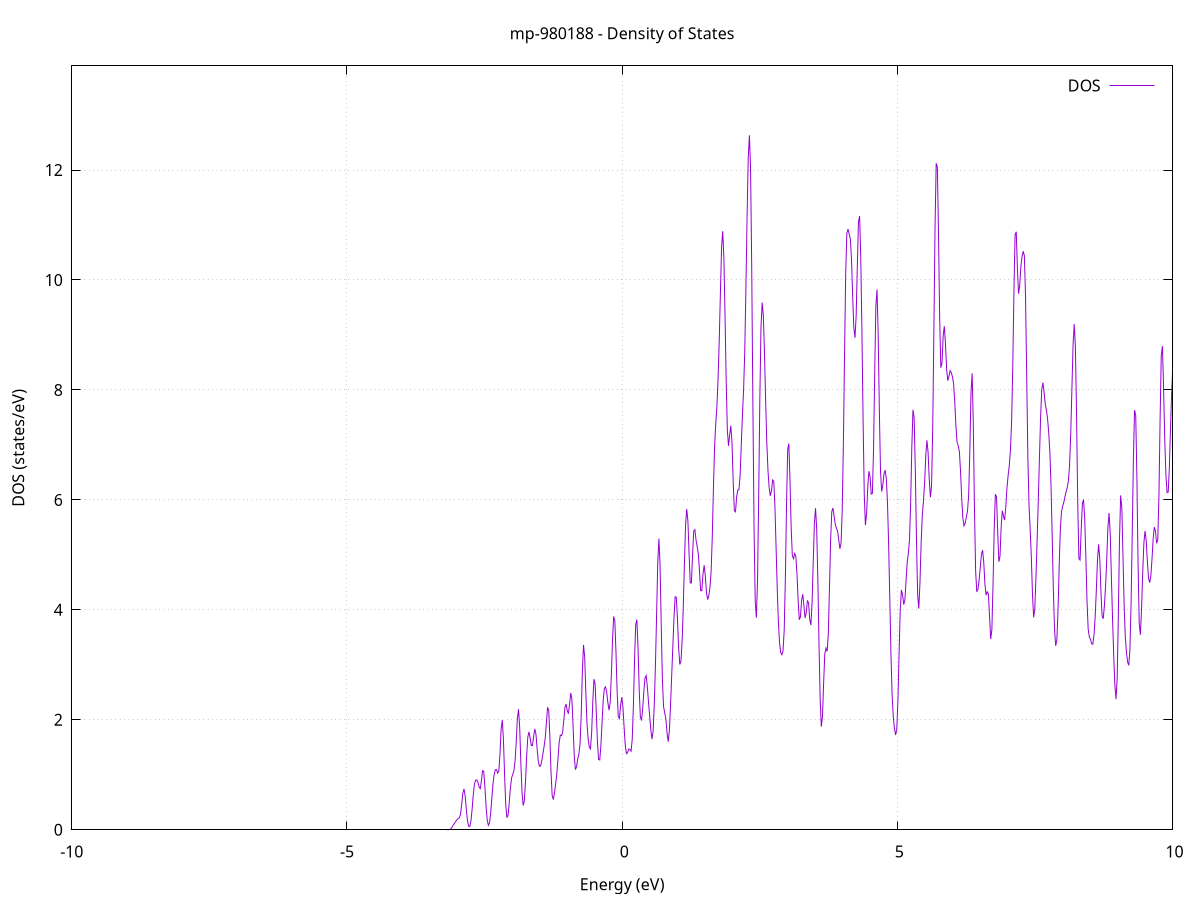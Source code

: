 set title 'mp-980188 - Density of States'
set xlabel 'Energy (eV)'
set ylabel 'DOS (states/eV)'
set grid
set xrange [-10:10]
set yrange [0:13.894]
set xzeroaxis lt -1
set terminal png size 800,600
set output 'mp-980188_dos_gnuplot.png'
plot '-' using 1:2 with lines title 'DOS'
-28.802100 0.000000
-28.781000 0.000000
-28.759900 0.000000
-28.738900 0.000000
-28.717800 0.000000
-28.696700 0.000000
-28.675600 0.000000
-28.654500 0.000000
-28.633500 0.000000
-28.612400 0.000000
-28.591300 0.000000
-28.570200 0.000000
-28.549100 0.000000
-28.528100 0.000000
-28.507000 0.000000
-28.485900 0.000000
-28.464800 0.000000
-28.443700 0.000000
-28.422700 0.000000
-28.401600 0.000000
-28.380500 0.000000
-28.359400 0.000000
-28.338300 0.000000
-28.317300 0.000000
-28.296200 0.000000
-28.275100 0.000000
-28.254000 0.000000
-28.232900 0.000000
-28.211900 0.000000
-28.190800 0.000000
-28.169700 0.000000
-28.148600 0.000000
-28.127500 0.000000
-28.106500 0.000000
-28.085400 0.000000
-28.064300 0.000000
-28.043200 0.000000
-28.022100 0.000000
-28.001000 0.000000
-27.980000 0.000000
-27.958900 0.000000
-27.937800 0.000000
-27.916700 0.000000
-27.895600 0.000000
-27.874600 0.000000
-27.853500 0.000000
-27.832400 0.000000
-27.811300 0.000000
-27.790200 0.000000
-27.769200 0.000000
-27.748100 0.000000
-27.727000 0.000000
-27.705900 0.000000
-27.684800 0.000000
-27.663800 0.000000
-27.642700 0.000000
-27.621600 0.000000
-27.600500 0.000000
-27.579400 0.000000
-27.558400 0.000000
-27.537300 0.000000
-27.516200 0.000000
-27.495100 0.000000
-27.474000 0.000000
-27.453000 0.000000
-27.431900 0.000000
-27.410800 0.000000
-27.389700 0.000000
-27.368600 0.000000
-27.347600 0.000000
-27.326500 0.000000
-27.305400 0.000000
-27.284300 0.000000
-27.263200 0.000000
-27.242200 0.000000
-27.221100 0.000000
-27.200000 0.000000
-27.178900 0.000000
-27.157800 0.000000
-27.136800 0.000000
-27.115700 0.000000
-27.094600 0.000000
-27.073500 0.000000
-27.052400 0.000100
-27.031400 0.001600
-27.010300 0.018000
-26.989200 0.139300
-26.968100 0.762900
-26.947000 2.954300
-26.926000 8.095800
-26.904900 15.705100
-26.883800 21.571800
-26.862700 20.982400
-26.841600 14.452400
-26.820600 7.048200
-26.799500 2.433100
-26.778400 0.594300
-26.757300 0.102700
-26.736200 0.012500
-26.715200 0.001100
-26.694100 0.000100
-26.673000 0.000000
-26.651900 0.000000
-26.630800 0.000000
-26.609800 0.000000
-26.588700 0.000000
-26.567600 0.000000
-26.546500 0.000000
-26.525400 0.000000
-26.504400 0.000000
-26.483300 0.000000
-26.462200 0.000000
-26.441100 0.000000
-26.420000 0.000000
-26.399000 0.000000
-26.377900 0.000000
-26.356800 0.000000
-26.335700 0.000000
-26.314600 0.000000
-26.293600 0.000000
-26.272500 0.000000
-26.251400 0.000000
-26.230300 0.000000
-26.209200 0.000000
-26.188200 0.000000
-26.167100 0.000000
-26.146000 0.000000
-26.124900 0.000000
-26.103800 0.000000
-26.082800 0.000000
-26.061700 0.000000
-26.040600 0.000000
-26.019500 0.000000
-25.998400 0.000000
-25.977400 0.000000
-25.956300 0.000000
-25.935200 0.000000
-25.914100 0.000000
-25.893000 0.000000
-25.871900 0.000000
-25.850900 0.000000
-25.829800 0.000000
-25.808700 0.000000
-25.787600 0.000000
-25.766500 0.000000
-25.745500 0.000000
-25.724400 0.000000
-25.703300 0.000000
-25.682200 0.000000
-25.661100 0.000000
-25.640100 0.000000
-25.619000 0.000000
-25.597900 0.000000
-25.576800 0.000000
-25.555700 0.000000
-25.534700 0.000000
-25.513600 0.000000
-25.492500 0.000000
-25.471400 0.000000
-25.450300 0.000000
-25.429300 0.000000
-25.408200 0.000000
-25.387100 0.000000
-25.366000 0.000000
-25.344900 0.000000
-25.323900 0.000000
-25.302800 0.000000
-25.281700 0.000000
-25.260600 0.000000
-25.239500 0.000000
-25.218500 0.000000
-25.197400 0.000000
-25.176300 0.000000
-25.155200 0.000000
-25.134100 0.000000
-25.113100 0.000000
-25.092000 0.000000
-25.070900 0.000000
-25.049800 0.000000
-25.028700 0.000000
-25.007700 0.000000
-24.986600 0.000000
-24.965500 0.000000
-24.944400 0.000000
-24.923300 0.000000
-24.902300 0.000000
-24.881200 0.000000
-24.860100 0.000000
-24.839000 0.000000
-24.817900 0.000000
-24.796900 0.000000
-24.775800 0.000000
-24.754700 0.000000
-24.733600 0.000000
-24.712500 0.000000
-24.691500 0.000000
-24.670400 0.000000
-24.649300 0.000000
-24.628200 0.000000
-24.607100 0.000000
-24.586100 0.000000
-24.565000 0.000000
-24.543900 0.000000
-24.522800 0.000000
-24.501700 0.000000
-24.480700 0.000000
-24.459600 0.000000
-24.438500 0.000000
-24.417400 0.000000
-24.396300 0.000000
-24.375300 0.000000
-24.354200 0.000000
-24.333100 0.000000
-24.312000 0.000000
-24.290900 0.000000
-24.269900 0.000000
-24.248800 0.000000
-24.227700 0.000000
-24.206600 0.000000
-24.185500 0.000000
-24.164500 0.000000
-24.143400 0.000000
-24.122300 0.000000
-24.101200 0.000000
-24.080100 0.000000
-24.059100 0.000000
-24.038000 0.000000
-24.016900 0.000000
-23.995800 0.000000
-23.974700 0.000000
-23.953700 0.000000
-23.932600 0.000000
-23.911500 0.000000
-23.890400 0.000000
-23.869300 0.000000
-23.848300 0.000000
-23.827200 0.000000
-23.806100 0.000000
-23.785000 0.000000
-23.763900 0.000000
-23.742800 0.000000
-23.721800 0.000000
-23.700700 0.000000
-23.679600 0.000000
-23.658500 0.000000
-23.637400 0.000000
-23.616400 0.000000
-23.595300 0.000000
-23.574200 0.000000
-23.553100 0.000000
-23.532000 0.000000
-23.511000 0.000000
-23.489900 0.000000
-23.468800 0.000000
-23.447700 0.000000
-23.426600 0.000000
-23.405600 0.000000
-23.384500 0.000000
-23.363400 0.000000
-23.342300 0.000000
-23.321200 0.000000
-23.300200 0.000000
-23.279100 0.000000
-23.258000 0.000000
-23.236900 0.000000
-23.215800 0.000000
-23.194800 0.000000
-23.173700 0.000000
-23.152600 0.000000
-23.131500 0.000000
-23.110400 0.000000
-23.089400 0.000000
-23.068300 0.000000
-23.047200 0.000000
-23.026100 0.000000
-23.005000 0.000000
-22.984000 0.000000
-22.962900 0.000000
-22.941800 0.000000
-22.920700 0.000000
-22.899600 0.000000
-22.878600 0.000000
-22.857500 0.000200
-22.836400 0.002800
-22.815300 0.032600
-22.794200 0.268200
-22.773200 1.591700
-22.752100 6.861600
-22.731000 21.693400
-22.709900 51.033500
-22.688800 91.295900
-22.667800 128.079800
-22.646700 146.280100
-22.625600 140.574900
-22.604500 115.095300
-22.583400 79.102100
-22.562400 44.184300
-22.541300 19.368000
-22.520200 6.469400
-22.499100 1.610800
-22.478000 0.294300
-22.457000 0.039000
-22.435900 0.003700
-22.414800 0.000300
-22.393700 0.000000
-22.372600 0.000000
-22.351600 0.000000
-22.330500 0.000000
-22.309400 0.000000
-22.288300 0.000000
-22.267200 0.000000
-22.246200 0.000000
-22.225100 0.000000
-22.204000 0.000000
-22.182900 0.000000
-22.161800 0.000000
-22.140800 0.000000
-22.119700 0.000000
-22.098600 0.000000
-22.077500 0.000000
-22.056400 0.000000
-22.035400 0.000000
-22.014300 0.000000
-21.993200 0.000000
-21.972100 0.000000
-21.951000 0.000000
-21.930000 0.000000
-21.908900 0.000000
-21.887800 0.000000
-21.866700 0.000000
-21.845600 0.000000
-21.824600 0.000000
-21.803500 0.000000
-21.782400 0.000000
-21.761300 0.000000
-21.740200 0.000000
-21.719200 0.000000
-21.698100 0.000000
-21.677000 0.000000
-21.655900 0.000000
-21.634800 0.000000
-21.613700 0.000000
-21.592700 0.000000
-21.571600 0.000000
-21.550500 0.000000
-21.529400 0.000000
-21.508300 0.000000
-21.487300 0.000000
-21.466200 0.000000
-21.445100 0.000000
-21.424000 0.000000
-21.402900 0.000000
-21.381900 0.000000
-21.360800 0.000000
-21.339700 0.000000
-21.318600 0.000000
-21.297500 0.000000
-21.276500 0.000000
-21.255400 0.000000
-21.234300 0.000000
-21.213200 0.000000
-21.192100 0.000000
-21.171100 0.000000
-21.150000 0.000000
-21.128900 0.000000
-21.107800 0.000000
-21.086700 0.000000
-21.065700 0.000000
-21.044600 0.000000
-21.023500 0.000000
-21.002400 0.000000
-20.981300 0.000000
-20.960300 0.000000
-20.939200 0.000000
-20.918100 0.000000
-20.897000 0.000000
-20.875900 0.000000
-20.854900 0.000000
-20.833800 0.000000
-20.812700 0.000000
-20.791600 0.000000
-20.770500 0.000000
-20.749500 0.000000
-20.728400 0.000000
-20.707300 0.000000
-20.686200 0.000000
-20.665100 0.000000
-20.644100 0.000000
-20.623000 0.000000
-20.601900 0.000000
-20.580800 0.000000
-20.559700 0.000000
-20.538700 0.000000
-20.517600 0.000000
-20.496500 0.000000
-20.475400 0.000000
-20.454300 0.000000
-20.433300 0.000000
-20.412200 0.000000
-20.391100 0.000000
-20.370000 0.000000
-20.348900 0.000000
-20.327900 0.000000
-20.306800 0.000000
-20.285700 0.000000
-20.264600 0.000000
-20.243500 0.000000
-20.222500 0.000000
-20.201400 0.000000
-20.180300 0.000000
-20.159200 0.000000
-20.138100 0.000000
-20.117100 0.000000
-20.096000 0.000000
-20.074900 0.000000
-20.053800 0.000000
-20.032700 0.000000
-20.011700 0.000000
-19.990600 0.000000
-19.969500 0.000000
-19.948400 0.000000
-19.927300 0.000000
-19.906300 0.000000
-19.885200 0.000000
-19.864100 0.000000
-19.843000 0.000000
-19.821900 0.000000
-19.800900 0.000000
-19.779800 0.000000
-19.758700 0.000000
-19.737600 0.000000
-19.716500 0.000000
-19.695500 0.000000
-19.674400 0.000000
-19.653300 0.000000
-19.632200 0.000000
-19.611100 0.000000
-19.590100 0.000000
-19.569000 0.000000
-19.547900 0.000000
-19.526800 0.000000
-19.505700 0.000000
-19.484600 0.000000
-19.463600 0.000000
-19.442500 0.000000
-19.421400 0.000000
-19.400300 0.000000
-19.379200 0.000000
-19.358200 0.000000
-19.337100 0.000000
-19.316000 0.000000
-19.294900 0.000000
-19.273800 0.000000
-19.252800 0.000000
-19.231700 0.000000
-19.210600 0.000000
-19.189500 0.000000
-19.168400 0.000000
-19.147400 0.000000
-19.126300 0.000000
-19.105200 0.000000
-19.084100 0.000000
-19.063000 0.000000
-19.042000 0.000000
-19.020900 0.000000
-18.999800 0.000000
-18.978700 0.000000
-18.957600 0.000000
-18.936600 0.000000
-18.915500 0.000000
-18.894400 0.000000
-18.873300 0.000000
-18.852200 0.000000
-18.831200 0.000000
-18.810100 0.000000
-18.789000 0.000000
-18.767900 0.000000
-18.746800 0.000000
-18.725800 0.000000
-18.704700 0.000000
-18.683600 0.000000
-18.662500 0.000000
-18.641400 0.000000
-18.620400 0.000000
-18.599300 0.000000
-18.578200 0.000000
-18.557100 0.000000
-18.536000 0.000000
-18.515000 0.000000
-18.493900 0.000000
-18.472800 0.000000
-18.451700 0.000000
-18.430600 0.000000
-18.409600 0.000000
-18.388500 0.000000
-18.367400 0.000000
-18.346300 0.000000
-18.325200 0.000000
-18.304200 0.000000
-18.283100 0.000000
-18.262000 0.000000
-18.240900 0.000000
-18.219800 0.000000
-18.198800 0.000000
-18.177700 0.000000
-18.156600 0.000000
-18.135500 0.000000
-18.114400 0.000000
-18.093400 0.000000
-18.072300 0.000000
-18.051200 0.000000
-18.030100 0.000000
-18.009000 0.000000
-17.988000 0.000000
-17.966900 0.000000
-17.945800 0.000000
-17.924700 0.000000
-17.903600 0.000000
-17.882600 0.000000
-17.861500 0.000000
-17.840400 0.000000
-17.819300 0.000000
-17.798200 0.000000
-17.777200 0.000000
-17.756100 0.000000
-17.735000 0.000000
-17.713900 0.000000
-17.692800 0.000000
-17.671800 0.000000
-17.650700 0.000000
-17.629600 0.000000
-17.608500 0.000000
-17.587400 0.000000
-17.566400 0.000000
-17.545300 0.000000
-17.524200 0.000000
-17.503100 0.000000
-17.482000 0.000000
-17.461000 0.000000
-17.439900 0.000000
-17.418800 0.000000
-17.397700 0.000000
-17.376600 0.000000
-17.355500 0.000000
-17.334500 0.000000
-17.313400 0.000000
-17.292300 0.000000
-17.271200 0.000000
-17.250100 0.000000
-17.229100 0.000000
-17.208000 0.000000
-17.186900 0.000000
-17.165800 0.000000
-17.144700 0.000000
-17.123700 0.000000
-17.102600 0.000000
-17.081500 0.000000
-17.060400 0.000000
-17.039300 0.000000
-17.018300 0.000000
-16.997200 0.000000
-16.976100 0.000000
-16.955000 0.000000
-16.933900 0.000000
-16.912900 0.000000
-16.891800 0.000000
-16.870700 0.000000
-16.849600 0.000000
-16.828500 0.000000
-16.807500 0.000000
-16.786400 0.000000
-16.765300 0.000000
-16.744200 0.000000
-16.723100 0.000000
-16.702100 0.000000
-16.681000 0.000000
-16.659900 0.000000
-16.638800 0.000000
-16.617700 0.000000
-16.596700 0.000000
-16.575600 0.000000
-16.554500 0.000000
-16.533400 0.000000
-16.512300 0.000000
-16.491300 0.000000
-16.470200 0.000000
-16.449100 0.000000
-16.428000 0.000000
-16.406900 0.000000
-16.385900 0.000000
-16.364800 0.000000
-16.343700 0.000000
-16.322600 0.000000
-16.301500 0.000000
-16.280500 0.000000
-16.259400 0.000000
-16.238300 0.000000
-16.217200 0.000000
-16.196100 0.000000
-16.175100 0.000000
-16.154000 0.000000
-16.132900 0.000000
-16.111800 0.000000
-16.090700 0.000000
-16.069700 0.000000
-16.048600 0.000000
-16.027500 0.000000
-16.006400 0.000000
-15.985300 0.000000
-15.964300 0.000000
-15.943200 0.000000
-15.922100 0.000000
-15.901000 0.000000
-15.879900 0.000000
-15.858900 0.000000
-15.837800 0.000000
-15.816700 0.000000
-15.795600 0.000000
-15.774500 0.000000
-15.753500 0.000000
-15.732400 0.000000
-15.711300 0.000000
-15.690200 0.000000
-15.669100 0.000000
-15.648100 0.000000
-15.627000 0.000000
-15.605900 0.000000
-15.584800 0.000000
-15.563700 0.000000
-15.542700 0.000000
-15.521600 0.000000
-15.500500 0.000000
-15.479400 0.000000
-15.458300 0.000000
-15.437300 0.000000
-15.416200 0.000000
-15.395100 0.000000
-15.374000 0.000000
-15.352900 0.000000
-15.331900 0.000000
-15.310800 0.000000
-15.289700 0.000000
-15.268600 0.000000
-15.247500 0.000000
-15.226400 0.000000
-15.205400 0.000000
-15.184300 0.000000
-15.163200 0.000000
-15.142100 0.000000
-15.121000 0.000000
-15.100000 0.000000
-15.078900 0.000000
-15.057800 0.000000
-15.036700 0.000000
-15.015600 0.000000
-14.994600 0.000000
-14.973500 0.000000
-14.952400 0.000000
-14.931300 0.000000
-14.910200 0.000000
-14.889200 0.000000
-14.868100 0.000000
-14.847000 0.000000
-14.825900 0.000000
-14.804800 0.000000
-14.783800 0.000000
-14.762700 0.000000
-14.741600 0.000000
-14.720500 0.000000
-14.699400 0.000000
-14.678400 0.000000
-14.657300 0.000000
-14.636200 0.000000
-14.615100 0.000000
-14.594000 0.000000
-14.573000 0.000000
-14.551900 0.000000
-14.530800 0.000000
-14.509700 0.000000
-14.488600 0.000000
-14.467600 0.000000
-14.446500 0.000000
-14.425400 0.000000
-14.404300 0.000000
-14.383200 0.000000
-14.362200 0.000000
-14.341100 0.000000
-14.320000 0.000000
-14.298900 0.000000
-14.277800 0.000000
-14.256800 0.000000
-14.235700 0.000000
-14.214600 0.000000
-14.193500 0.000000
-14.172400 0.000000
-14.151400 0.000000
-14.130300 0.000000
-14.109200 0.000000
-14.088100 0.000000
-14.067000 0.000000
-14.046000 0.000000
-14.024900 0.000000
-14.003800 0.000000
-13.982700 0.000000
-13.961600 0.000000
-13.940600 0.000000
-13.919500 0.000000
-13.898400 0.000000
-13.877300 0.000000
-13.856200 0.000000
-13.835200 0.000000
-13.814100 0.000000
-13.793000 0.000000
-13.771900 0.000000
-13.750800 0.000000
-13.729800 0.000000
-13.708700 0.000000
-13.687600 0.000000
-13.666500 0.000000
-13.645400 0.000000
-13.624400 0.000000
-13.603300 0.000000
-13.582200 0.000000
-13.561100 0.000000
-13.540000 0.000000
-13.519000 0.000000
-13.497900 0.000000
-13.476800 0.000000
-13.455700 0.000000
-13.434600 0.000000
-13.413600 0.000000
-13.392500 0.000000
-13.371400 0.000000
-13.350300 0.000000
-13.329200 0.000000
-13.308200 0.000000
-13.287100 0.000000
-13.266000 0.000000
-13.244900 0.000000
-13.223800 0.000000
-13.202800 0.000000
-13.181700 0.000000
-13.160600 0.000000
-13.139500 0.000000
-13.118400 0.000000
-13.097300 0.000000
-13.076300 0.000000
-13.055200 0.000000
-13.034100 0.000000
-13.013000 0.000000
-12.991900 0.000000
-12.970900 0.000000
-12.949800 0.000000
-12.928700 0.000000
-12.907600 0.000000
-12.886500 0.000000
-12.865500 0.000000
-12.844400 0.000000
-12.823300 0.000000
-12.802200 0.000000
-12.781100 0.000000
-12.760100 0.000000
-12.739000 0.000000
-12.717900 0.000000
-12.696800 0.000000
-12.675700 0.000000
-12.654700 0.000000
-12.633600 0.000000
-12.612500 0.000000
-12.591400 0.000000
-12.570300 0.000000
-12.549300 0.000000
-12.528200 0.000000
-12.507100 0.000000
-12.486000 0.000000
-12.464900 0.000000
-12.443900 0.000000
-12.422800 0.000000
-12.401700 0.000000
-12.380600 0.000000
-12.359500 0.000000
-12.338500 0.000000
-12.317400 0.000000
-12.296300 0.000000
-12.275200 0.000000
-12.254100 0.000000
-12.233100 0.000000
-12.212000 0.000000
-12.190900 0.000000
-12.169800 0.000000
-12.148700 0.000000
-12.127700 0.000000
-12.106600 0.000000
-12.085500 0.000000
-12.064400 0.000000
-12.043300 0.000000
-12.022300 0.000000
-12.001200 0.000000
-11.980100 0.000000
-11.959000 0.000000
-11.937900 0.000000
-11.916900 0.000000
-11.895800 0.000000
-11.874700 0.000000
-11.853600 0.000000
-11.832500 0.000000
-11.811500 0.000000
-11.790400 0.000000
-11.769300 0.000000
-11.748200 0.000000
-11.727100 0.000000
-11.706100 0.000000
-11.685000 0.000000
-11.663900 0.000000
-11.642800 0.000000
-11.621700 0.000000
-11.600700 0.000000
-11.579600 0.000000
-11.558500 0.000000
-11.537400 0.000000
-11.516300 0.000000
-11.495300 0.000000
-11.474200 0.000000
-11.453100 0.000000
-11.432000 0.000000
-11.410900 0.000000
-11.389900 0.000000
-11.368800 0.000000
-11.347700 0.000000
-11.326600 0.000000
-11.305500 0.000000
-11.284500 0.000100
-11.263400 0.002400
-11.242300 0.028100
-11.221200 0.232500
-11.200100 1.376000
-11.179100 5.822900
-11.158000 17.624100
-11.136900 38.155300
-11.115800 59.078000
-11.094700 65.398800
-11.073700 51.731200
-11.052600 29.218800
-11.031500 11.774100
-11.010400 3.381700
-10.989300 0.691600
-10.968200 0.100600
-10.947200 0.010400
-10.926100 0.000800
-10.905000 0.000000
-10.883900 0.000000
-10.862800 0.000000
-10.841800 0.000000
-10.820700 0.000000
-10.799600 0.000000
-10.778500 0.000000
-10.757400 0.000000
-10.736400 0.000000
-10.715300 0.000000
-10.694200 0.000000
-10.673100 0.000000
-10.652000 0.000000
-10.631000 0.000000
-10.609900 0.000000
-10.588800 0.000000
-10.567700 0.000000
-10.546600 0.000000
-10.525600 0.000000
-10.504500 0.000000
-10.483400 0.000000
-10.462300 0.000000
-10.441200 0.000000
-10.420200 0.000000
-10.399100 0.000000
-10.378000 0.000000
-10.356900 0.000000
-10.335800 0.000000
-10.314800 0.000000
-10.293700 0.000000
-10.272600 0.000000
-10.251500 0.000000
-10.230400 0.000000
-10.209400 0.000000
-10.188300 0.000000
-10.167200 0.000000
-10.146100 0.000000
-10.125000 0.000000
-10.104000 0.000000
-10.082900 0.000000
-10.061800 0.000000
-10.040700 0.000000
-10.019600 0.000000
-9.998600 0.000000
-9.977500 0.000000
-9.956400 0.000000
-9.935300 0.000000
-9.914200 0.000000
-9.893200 0.000000
-9.872100 0.000000
-9.851000 0.000000
-9.829900 0.000000
-9.808800 0.000000
-9.787800 0.000000
-9.766700 0.000000
-9.745600 0.000000
-9.724500 0.000000
-9.703400 0.000000
-9.682400 0.000000
-9.661300 0.000000
-9.640200 0.000000
-9.619100 0.000000
-9.598000 0.000000
-9.577000 0.000000
-9.555900 0.000000
-9.534800 0.000000
-9.513700 0.000000
-9.492600 0.000000
-9.471600 0.000000
-9.450500 0.000000
-9.429400 0.000000
-9.408300 0.000000
-9.387200 0.000000
-9.366200 0.000000
-9.345100 0.000000
-9.324000 0.000000
-9.302900 0.000000
-9.281800 0.000000
-9.260800 0.000000
-9.239700 0.000000
-9.218600 0.000000
-9.197500 0.000000
-9.176400 0.000000
-9.155400 0.000000
-9.134300 0.000000
-9.113200 0.000000
-9.092100 0.000000
-9.071000 0.000000
-9.050000 0.000000
-9.028900 0.000000
-9.007800 0.000000
-8.986700 0.000000
-8.965600 0.000000
-8.944600 0.000000
-8.923500 0.000000
-8.902400 0.000000
-8.881300 0.000000
-8.860200 0.000000
-8.839100 0.000000
-8.818100 0.000000
-8.797000 0.000000
-8.775900 0.000000
-8.754800 0.000000
-8.733700 0.000000
-8.712700 0.000000
-8.691600 0.000000
-8.670500 0.000000
-8.649400 0.000000
-8.628300 0.000000
-8.607300 0.000000
-8.586200 0.000000
-8.565100 0.000000
-8.544000 0.000000
-8.522900 0.000000
-8.501900 0.000000
-8.480800 0.000000
-8.459700 0.000000
-8.438600 0.000000
-8.417500 0.000000
-8.396500 0.000000
-8.375400 0.000000
-8.354300 0.000000
-8.333200 0.000000
-8.312100 0.000000
-8.291100 0.000000
-8.270000 0.000000
-8.248900 0.000000
-8.227800 0.000000
-8.206700 0.000000
-8.185700 0.000000
-8.164600 0.000000
-8.143500 0.000000
-8.122400 0.000000
-8.101300 0.000000
-8.080300 0.000000
-8.059200 0.000000
-8.038100 0.000000
-8.017000 0.000000
-7.995900 0.000000
-7.974900 0.000000
-7.953800 0.000000
-7.932700 0.000000
-7.911600 0.000000
-7.890500 0.000000
-7.869500 0.000000
-7.848400 0.000000
-7.827300 0.000000
-7.806200 0.000000
-7.785100 0.000000
-7.764100 0.000000
-7.743000 0.000000
-7.721900 0.000000
-7.700800 0.000000
-7.679700 0.000000
-7.658700 0.000000
-7.637600 0.000000
-7.616500 0.000000
-7.595400 0.000000
-7.574300 0.000000
-7.553300 0.000000
-7.532200 0.000000
-7.511100 0.000000
-7.490000 0.000000
-7.468900 0.000000
-7.447900 0.000000
-7.426800 0.000000
-7.405700 0.000000
-7.384600 0.000000
-7.363500 0.000000
-7.342500 0.000000
-7.321400 0.000000
-7.300300 0.000000
-7.279200 0.000000
-7.258100 0.000000
-7.237100 0.000000
-7.216000 0.000000
-7.194900 0.000000
-7.173800 0.000000
-7.152700 0.000000
-7.131700 0.000000
-7.110600 0.000000
-7.089500 0.000000
-7.068400 0.000000
-7.047300 0.000000
-7.026300 0.000000
-7.005200 0.000000
-6.984100 0.000000
-6.963000 0.000000
-6.941900 0.000000
-6.920900 0.000000
-6.899800 0.000000
-6.878700 0.000000
-6.857600 0.000000
-6.836500 0.000000
-6.815500 0.000000
-6.794400 0.000000
-6.773300 0.000000
-6.752200 0.000000
-6.731100 0.000000
-6.710000 0.000000
-6.689000 0.000000
-6.667900 0.000000
-6.646800 0.000000
-6.625700 0.000000
-6.604600 0.000000
-6.583600 0.000000
-6.562500 0.000000
-6.541400 0.000000
-6.520300 0.000000
-6.499200 0.000000
-6.478200 0.000000
-6.457100 0.000000
-6.436000 0.000000
-6.414900 0.000000
-6.393800 0.000000
-6.372800 0.000000
-6.351700 0.000000
-6.330600 0.000000
-6.309500 0.000000
-6.288400 0.000000
-6.267400 0.000000
-6.246300 0.000000
-6.225200 0.000000
-6.204100 0.000000
-6.183000 0.000000
-6.162000 0.000000
-6.140900 0.000000
-6.119800 0.000000
-6.098700 0.000000
-6.077600 0.000000
-6.056600 0.000000
-6.035500 0.000000
-6.014400 0.000000
-5.993300 0.000000
-5.972200 0.000000
-5.951200 0.000000
-5.930100 0.000000
-5.909000 0.000000
-5.887900 0.000000
-5.866800 0.000000
-5.845800 0.000000
-5.824700 0.000000
-5.803600 0.000000
-5.782500 0.000000
-5.761400 0.000000
-5.740400 0.000000
-5.719300 0.000000
-5.698200 0.000000
-5.677100 0.000000
-5.656000 0.000000
-5.635000 0.000000
-5.613900 0.000000
-5.592800 0.000000
-5.571700 0.000000
-5.550600 0.000000
-5.529600 0.000000
-5.508500 0.000000
-5.487400 0.000000
-5.466300 0.000000
-5.445200 0.000000
-5.424200 0.000000
-5.403100 0.000000
-5.382000 0.000000
-5.360900 0.000000
-5.339800 0.000000
-5.318800 0.000000
-5.297700 0.000000
-5.276600 0.000000
-5.255500 0.000000
-5.234400 0.000000
-5.213400 0.000000
-5.192300 0.000000
-5.171200 0.000000
-5.150100 0.000000
-5.129000 0.000000
-5.108000 0.000000
-5.086900 0.000000
-5.065800 0.000000
-5.044700 0.000000
-5.023600 0.000000
-5.002600 0.000000
-4.981500 0.000000
-4.960400 0.000000
-4.939300 0.000000
-4.918200 0.000000
-4.897200 0.000000
-4.876100 0.000000
-4.855000 0.000000
-4.833900 0.000000
-4.812800 0.000000
-4.791800 0.000000
-4.770700 0.000000
-4.749600 0.000000
-4.728500 0.000000
-4.707400 0.000000
-4.686400 0.000000
-4.665300 0.000000
-4.644200 0.000000
-4.623100 0.000000
-4.602000 0.000000
-4.580900 0.000000
-4.559900 0.000000
-4.538800 0.000000
-4.517700 0.000000
-4.496600 0.000000
-4.475500 0.000000
-4.454500 0.000000
-4.433400 0.000000
-4.412300 0.000000
-4.391200 0.000000
-4.370100 0.000000
-4.349100 0.000000
-4.328000 0.000000
-4.306900 0.000000
-4.285800 0.000000
-4.264700 0.000000
-4.243700 0.000000
-4.222600 0.000000
-4.201500 0.000000
-4.180400 0.000000
-4.159300 0.000000
-4.138300 0.000000
-4.117200 0.000000
-4.096100 0.000000
-4.075000 0.000000
-4.053900 0.000000
-4.032900 0.000000
-4.011800 0.000000
-3.990700 0.000000
-3.969600 0.000000
-3.948500 0.000000
-3.927500 0.000000
-3.906400 0.000000
-3.885300 0.000000
-3.864200 0.000000
-3.843100 0.000000
-3.822100 0.000000
-3.801000 0.000000
-3.779900 0.000000
-3.758800 0.000000
-3.737700 0.000000
-3.716700 0.000000
-3.695600 0.000000
-3.674500 0.000000
-3.653400 0.000000
-3.632300 0.000000
-3.611300 0.000000
-3.590200 0.000000
-3.569100 0.000000
-3.548000 0.000000
-3.526900 0.000000
-3.505900 0.000000
-3.484800 0.000000
-3.463700 0.000000
-3.442600 0.000000
-3.421500 0.000000
-3.400500 0.000000
-3.379400 0.000000
-3.358300 0.000000
-3.337200 0.000000
-3.316100 0.000000
-3.295100 0.000000
-3.274000 0.000000
-3.252900 0.000000
-3.231800 0.000000
-3.210700 0.000000
-3.189700 0.000000
-3.168600 0.000400
-3.147500 0.002300
-3.126400 0.009400
-3.105300 0.027700
-3.084300 0.058800
-3.063200 0.094000
-3.042100 0.124300
-3.021000 0.154100
-2.999900 0.185300
-2.978900 0.203000
-2.957800 0.215800
-2.936700 0.286500
-2.915600 0.461600
-2.894500 0.667600
-2.873500 0.743900
-2.852400 0.613500
-2.831300 0.370700
-2.810200 0.164500
-2.789100 0.062500
-2.768100 0.061100
-2.747000 0.162900
-2.725900 0.376500
-2.704800 0.640500
-2.683700 0.831300
-2.662700 0.902100
-2.641600 0.907900
-2.620500 0.866700
-2.599400 0.776300
-2.578300 0.747900
-2.557300 0.888000
-2.536200 1.075300
-2.515100 1.062500
-2.494000 0.788100
-2.472900 0.430300
-2.451800 0.177100
-2.430800 0.081000
-2.409700 0.125300
-2.388600 0.302000
-2.367500 0.574200
-2.346400 0.836800
-2.325400 1.007700
-2.304300 1.092600
-2.283200 1.095700
-2.262100 1.031100
-2.241000 1.064600
-2.220000 1.378900
-2.198900 1.832700
-2.177800 1.994600
-2.156700 1.631500
-2.135600 0.981900
-2.114600 0.448200
-2.093500 0.219400
-2.072400 0.268300
-2.051300 0.496500
-2.030200 0.765600
-2.009200 0.940300
-1.988100 1.007400
-1.967000 1.072400
-1.945900 1.244800
-1.924800 1.591000
-1.903800 2.020200
-1.882700 2.193200
-1.861600 1.858100
-1.840500 1.216300
-1.819400 0.676300
-1.798400 0.442000
-1.777300 0.522800
-1.756200 0.871700
-1.735100 1.339500
-1.714000 1.687800
-1.693000 1.779700
-1.671900 1.672800
-1.650800 1.533300
-1.629700 1.531600
-1.608600 1.696700
-1.587600 1.833200
-1.566500 1.743300
-1.545400 1.484600
-1.524300 1.256000
-1.503200 1.154400
-1.482200 1.162500
-1.461100 1.249300
-1.440000 1.380500
-1.418900 1.510100
-1.397800 1.665200
-1.376800 1.934200
-1.355700 2.218600
-1.334600 2.187000
-1.313500 1.697900
-1.292400 1.046500
-1.271400 0.625000
-1.250300 0.548200
-1.229200 0.673500
-1.208100 0.833700
-1.187000 1.014700
-1.166000 1.286800
-1.144900 1.580800
-1.123800 1.720800
-1.102700 1.712700
-1.081600 1.766400
-1.060600 1.987200
-1.039500 2.229500
-1.018400 2.286400
-0.997300 2.164700
-0.976200 2.111900
-0.955200 2.285800
-0.934100 2.487000
-0.913000 2.376000
-0.891900 1.896100
-0.870800 1.355700
-0.849800 1.093900
-0.828700 1.145200
-0.807600 1.287400
-0.786500 1.373900
-0.765400 1.550000
-0.744400 2.076000
-0.723300 2.863900
-0.702200 3.361600
-0.681100 3.155500
-0.660000 2.498400
-0.639000 1.938000
-0.617900 1.655500
-0.596800 1.500700
-0.575700 1.472100
-0.554600 1.758700
-0.533600 2.319700
-0.512500 2.739900
-0.491400 2.656100
-0.470300 2.153500
-0.449200 1.601700
-0.428200 1.280400
-0.407100 1.269300
-0.386000 1.530500
-0.364900 1.956200
-0.343800 2.358100
-0.322700 2.572400
-0.301700 2.599200
-0.280600 2.501700
-0.259500 2.312900
-0.238400 2.175800
-0.217300 2.319100
-0.196300 2.806000
-0.175200 3.444400
-0.154100 3.880100
-0.133000 3.800300
-0.111900 3.224600
-0.090900 2.511900
-0.069800 2.052600
-0.048700 2.023400
-0.027600 2.269400
-0.006500 2.410500
0.014500 2.230400
0.035600 1.859400
0.056700 1.536400
0.077800 1.385400
0.098900 1.401500
0.119900 1.469600
0.141000 1.459400
0.162100 1.430000
0.183200 1.642300
0.204300 2.256100
0.225300 3.089500
0.246400 3.731100
0.267500 3.823700
0.288600 3.313900
0.309700 2.559000
0.330700 2.054500
0.351800 1.988400
0.372900 2.205200
0.394000 2.508900
0.415100 2.760700
0.436100 2.805800
0.457200 2.607100
0.478300 2.328800
0.499400 2.080400
0.520500 1.823100
0.541500 1.647700
0.562600 1.785300
0.583700 2.276700
0.604800 2.992000
0.625900 3.899000
0.646900 4.851100
0.668000 5.295000
0.689100 4.805000
0.710200 3.712700
0.731300 2.730700
0.752300 2.241700
0.773400 2.126000
0.794500 2.019200
0.815600 1.764200
0.836700 1.602800
0.857700 1.794000
0.878800 2.262200
0.899900 2.793900
0.921000 3.330300
0.942100 3.866600
0.963100 4.239000
0.984200 4.226500
1.005300 3.823700
1.026400 3.305500
1.047500 3.006400
1.068500 3.062900
1.089600 3.424900
1.110700 4.051700
1.131800 4.859000
1.152900 5.554600
1.173900 5.834600
1.195000 5.612300
1.216100 5.024300
1.237200 4.489600
1.258300 4.490400
1.279300 4.991600
1.300400 5.433400
1.321500 5.459000
1.342600 5.269200
1.363700 5.147800
1.384700 5.017000
1.405800 4.692000
1.426900 4.347700
1.448000 4.349600
1.469100 4.653400
1.490100 4.811800
1.511200 4.618000
1.532300 4.315800
1.553400 4.186600
1.574500 4.255600
1.595500 4.411000
1.616600 4.699300
1.637700 5.322000
1.658800 6.217800
1.679900 6.974700
1.701000 7.387700
1.722000 7.709200
1.743100 8.198300
1.764200 8.891300
1.785300 9.758100
1.806400 10.579600
1.827400 10.887100
1.848500 10.407100
1.869600 9.344100
1.890700 8.146700
1.911800 7.263800
1.932800 6.982300
1.953900 7.181500
1.975000 7.349700
1.996100 7.044200
2.017200 6.349800
2.038200 5.804900
2.059300 5.782900
2.080400 6.053000
2.101500 6.178600
2.122600 6.185500
2.143600 6.441500
2.164700 7.001400
2.185800 7.550300
2.206900 8.010200
2.228000 8.708200
2.249000 9.841600
2.270100 11.159400
2.291200 12.216800
2.312300 12.631300
2.333400 12.030800
2.354400 10.236300
2.375500 7.739600
2.396600 5.501800
2.417700 4.168000
2.438800 3.857900
2.459800 4.532300
2.480900 6.047300
2.502000 7.848300
2.523100 9.147500
2.544200 9.589600
2.565200 9.350300
2.586300 8.678300
2.607400 7.805300
2.628500 7.037500
2.649600 6.536400
2.670600 6.227200
2.691700 6.075000
2.712800 6.158500
2.733900 6.363800
2.755000 6.338400
2.776000 5.880600
2.797100 5.133600
2.818200 4.370300
2.839300 3.771000
2.860400 3.394700
2.881400 3.222500
2.902500 3.183600
2.923600 3.257500
2.944700 3.632600
2.965800 4.570200
2.986800 5.902400
3.007900 6.915000
3.029000 7.025100
3.050100 6.349000
3.071200 5.493600
3.092200 4.991400
3.113300 4.929100
3.134400 5.023400
3.155500 4.974300
3.176600 4.658700
3.197600 4.169000
3.218700 3.819500
3.239800 3.874500
3.260900 4.173400
3.282000 4.285300
3.303000 4.070000
3.324100 3.853200
3.345200 3.947000
3.366300 4.172500
3.387400 4.125300
3.408400 3.823500
3.429500 3.722700
3.450600 4.117500
3.471700 4.859300
3.492800 5.566400
3.513800 5.848400
3.534900 5.480300
3.556000 4.544500
3.577100 3.370100
3.598200 2.361100
3.619200 1.875400
3.640300 2.063300
3.661400 2.681700
3.682500 3.200900
3.703600 3.302800
3.724600 3.244700
3.745700 3.554400
3.766800 4.371100
3.787900 5.271000
3.809000 5.784400
3.830100 5.853100
3.851100 5.705000
3.872200 5.554900
3.893300 5.488300
3.914400 5.431900
3.935500 5.277200
3.956500 5.112000
3.977600 5.209900
3.998700 5.812600
4.019800 7.014700
4.040900 8.639300
4.061900 10.112700
4.083000 10.854300
4.104100 10.924500
4.125200 10.837800
4.146300 10.745200
4.167300 10.378200
4.188400 9.719800
4.209500 9.132000
4.230600 8.947500
4.251700 9.336800
4.272700 10.224400
4.293800 11.059500
4.314900 11.162600
4.336000 10.396200
4.357100 9.049800
4.378100 7.449500
4.399200 6.103200
4.420300 5.541600
4.441400 5.747800
4.462500 6.229200
4.483500 6.521400
4.504600 6.421700
4.525700 6.105000
4.546800 6.116200
4.567900 6.911400
4.588900 8.303700
4.610000 9.524800
4.631100 9.828000
4.652200 9.018900
4.673300 7.630500
4.694300 6.531600
4.715400 6.151700
4.736500 6.266600
4.757600 6.474000
4.778700 6.541600
4.799700 6.389900
4.820800 5.961400
4.841900 5.205700
4.863000 4.203600
4.884100 3.199900
4.905100 2.459300
4.926200 2.058300
4.947300 1.849200
4.968400 1.724600
4.989500 1.823200
5.010500 2.339200
5.031600 3.189500
5.052700 3.988200
5.073800 4.361400
5.094900 4.281500
5.115900 4.095900
5.137000 4.171500
5.158100 4.521700
5.179200 4.861500
5.200300 5.027400
5.221300 5.271900
5.242400 5.961400
5.263500 6.962200
5.284600 7.637800
5.305700 7.492700
5.326700 6.560500
5.347800 5.286600
5.368900 4.285800
5.390000 4.022400
5.411100 4.482100
5.432100 5.202100
5.453200 5.711300
5.474300 5.970100
5.495400 6.301900
5.516500 6.798800
5.537500 7.083900
5.558600 6.872500
5.579700 6.380400
5.600800 6.047300
5.621900 6.257000
5.642900 7.282600
5.664000 9.049200
5.685100 10.943300
5.706200 12.122600
5.727300 12.055100
5.748300 10.853600
5.769400 9.307200
5.790500 8.404000
5.811600 8.481900
5.832700 8.979100
5.853700 9.158900
5.874800 8.841800
5.895900 8.378800
5.917000 8.168700
5.938100 8.250700
5.959200 8.350100
5.980200 8.317400
6.001300 8.240800
6.022400 8.111700
6.043500 7.789000
6.064600 7.340900
6.085600 7.050200
6.106700 6.986100
6.127800 6.875000
6.148900 6.512400
6.170000 6.031100
6.191000 5.669400
6.212100 5.529100
6.233200 5.576100
6.254300 5.690600
6.275400 5.796900
6.296400 6.090200
6.317500 6.889200
6.338600 7.948100
6.359700 8.301300
6.380800 7.375900
6.401800 5.826400
6.422900 4.705600
6.444000 4.328700
6.465100 4.371800
6.486200 4.542800
6.507200 4.769600
6.528300 5.004700
6.549400 5.086900
6.570500 4.864000
6.591600 4.472200
6.612600 4.267400
6.633700 4.328700
6.654800 4.286200
6.675900 3.879600
6.697000 3.469100
6.718000 3.640900
6.739100 4.465500
6.760200 5.466500
6.781300 6.103600
6.802400 6.055200
6.823400 5.429300
6.844500 4.875100
6.865600 4.974600
6.886700 5.506000
6.907800 5.802700
6.928800 5.701000
6.949900 5.632600
6.971000 5.872900
6.992100 6.215700
7.013200 6.442700
7.034200 6.624300
7.055300 6.902300
7.076400 7.423900
7.097500 8.407800
7.118600 9.773500
7.139600 10.823000
7.160700 10.877000
7.181800 10.207700
7.202900 9.749200
7.224000 9.901300
7.245000 10.246900
7.266100 10.426600
7.287200 10.523700
7.308300 10.441200
7.329400 9.716300
7.350400 8.283100
7.371500 6.806100
7.392600 5.912200
7.413700 5.472600
7.434800 4.961000
7.455800 4.281600
7.476900 3.863200
7.498000 4.021200
7.519100 4.592700
7.540200 5.272300
7.561200 5.985600
7.582300 6.762900
7.603400 7.505800
7.624500 8.012200
7.645600 8.131900
7.666600 7.952800
7.687700 7.750900
7.708800 7.632700
7.729900 7.474700
7.751000 7.223000
7.772000 6.865600
7.793100 6.249700
7.814200 5.326700
7.835300 4.358700
7.856400 3.656900
7.877400 3.345900
7.898500 3.450600
7.919600 3.980300
7.940700 4.775600
7.961800 5.459000
7.982800 5.786800
8.003900 5.882500
8.025000 5.956900
8.046100 6.056900
8.067200 6.149700
8.088300 6.229300
8.109300 6.349400
8.130400 6.642000
8.151500 7.222800
8.172600 8.038700
8.193700 8.826100
8.214700 9.196000
8.235800 8.788400
8.256900 7.534900
8.278000 5.951700
8.299100 4.930100
8.320100 4.905400
8.341200 5.459800
8.362300 5.926600
8.383400 6.006400
8.404500 5.670500
8.425500 4.965500
8.446600 4.160900
8.467700 3.651300
8.488800 3.506500
8.509900 3.464300
8.530900 3.383200
8.552000 3.374000
8.573100 3.535300
8.594200 3.855400
8.615300 4.335000
8.636300 4.892900
8.657400 5.189900
8.678500 4.937100
8.699600 4.337500
8.720700 3.886100
8.741700 3.839300
8.762800 4.079200
8.783900 4.430500
8.805000 4.916300
8.826100 5.492900
8.847100 5.761500
8.868200 5.394600
8.889300 4.615600
8.910400 3.842900
8.931500 3.187100
8.952500 2.631500
8.973600 2.377100
8.994700 2.758500
9.015800 3.879600
9.036900 5.271800
9.057900 6.081400
9.079000 5.867500
9.100100 4.987500
9.121200 4.085400
9.142300 3.512600
9.163300 3.227600
9.184400 3.049800
9.205500 2.991100
9.226600 3.291200
9.247700 4.129900
9.268700 5.409300
9.289800 6.758100
9.310900 7.633300
9.332000 7.534700
9.353100 6.404200
9.374100 4.850500
9.395200 3.750800
9.416300 3.546800
9.437400 4.011400
9.458500 4.670300
9.479500 5.209200
9.500600 5.434900
9.521700 5.267400
9.542800 4.889900
9.563900 4.589200
9.584900 4.493400
9.606000 4.611500
9.627100 4.916300
9.648200 5.285100
9.669300 5.506600
9.690300 5.437700
9.711400 5.210300
9.732500 5.277700
9.753600 6.073100
9.774700 7.460300
9.795700 8.625000
9.816800 8.796800
9.837900 8.049300
9.859000 7.104800
9.880100 6.461800
9.901100 6.133600
9.922200 6.142200
9.943300 6.603000
9.964400 7.326700
9.985500 7.968800
10.006500 8.456000
10.027600 8.768800
10.048700 8.573500
10.069800 7.624800
10.090900 6.338900
10.111900 5.459900
10.133000 5.361200
10.154100 5.991700
10.175200 7.099400
10.196300 8.236900
10.217400 8.964300
10.238400 9.196100
10.259500 9.079300
10.280600 8.689900
10.301700 8.049600
10.322800 7.217900
10.343800 6.363400
10.364900 5.807200
10.386000 5.730600
10.407100 5.869900
10.428200 5.821500
10.449200 5.539300
10.470300 5.349400
10.491400 5.602900
10.512500 6.253400
10.533600 6.772400
10.554600 6.723600
10.575700 6.306800
10.596800 6.092700
10.617900 6.393100
10.639000 7.099500
10.660000 7.925800
10.681100 8.558400
10.702200 8.687600
10.723300 8.181200
10.744400 7.367700
10.765400 6.946200
10.786500 7.320600
10.807600 8.156500
10.828700 8.837200
10.849800 9.128700
10.870800 9.122000
10.891900 8.737600
10.913000 7.744000
10.934100 6.353700
10.955200 5.305600
10.976200 5.076500
10.997300 5.361200
11.018400 5.517400
11.039500 5.308800
11.060600 5.041500
11.081600 4.995700
11.102700 4.977800
11.123800 4.687300
11.144900 4.256800
11.166000 3.984400
11.187000 3.782400
11.208100 3.381500
11.229200 2.815000
11.250300 2.289000
11.271400 1.850600
11.292400 1.441800
11.313500 1.062500
11.334600 0.745600
11.355700 0.491900
11.376800 0.306300
11.397800 0.227200
11.418900 0.263300
11.440000 0.336400
11.461100 0.339100
11.482200 0.246900
11.503200 0.127600
11.524300 0.046700
11.545400 0.012100
11.566500 0.002200
11.587600 0.000300
11.608600 0.000000
11.629700 0.000000
11.650800 0.000000
11.671900 0.000000
11.693000 0.000000
11.714000 0.000000
11.735100 0.000000
11.756200 0.000000
11.777300 0.000000
11.798400 0.000000
11.819400 0.000000
11.840500 0.000000
11.861600 0.000000
11.882700 0.000000
11.903800 0.000000
11.924800 0.000000
11.945900 0.000000
11.967000 0.000000
11.988100 0.000000
12.009200 0.000000
12.030200 0.000000
12.051300 0.000000
12.072400 0.000000
12.093500 0.000000
12.114600 0.000000
12.135600 0.000000
12.156700 0.000000
12.177800 0.000000
12.198900 0.000000
12.220000 0.000000
12.241000 0.000000
12.262100 0.000000
12.283200 0.000000
12.304300 0.000000
12.325400 0.000000
12.346500 0.000000
12.367500 0.000000
12.388600 0.000000
12.409700 0.000000
12.430800 0.000000
12.451900 0.000000
12.472900 0.000000
12.494000 0.000000
12.515100 0.000000
12.536200 0.000000
12.557300 0.000000
12.578300 0.000000
12.599400 0.000000
12.620500 0.000000
12.641600 0.000000
12.662700 0.000000
12.683700 0.000000
12.704800 0.000000
12.725900 0.000000
12.747000 0.000000
12.768100 0.000000
12.789100 0.000000
12.810200 0.000000
12.831300 0.000000
12.852400 0.000000
12.873500 0.000000
12.894500 0.000000
12.915600 0.000000
12.936700 0.000000
12.957800 0.000000
12.978900 0.000000
12.999900 0.000000
13.021000 0.000000
13.042100 0.000000
13.063200 0.000000
13.084300 0.000000
13.105300 0.000000
13.126400 0.000000
13.147500 0.000000
13.168600 0.000000
13.189700 0.000000
13.210700 0.000000
13.231800 0.000000
13.252900 0.000000
13.274000 0.000000
13.295100 0.000000
13.316100 0.000000
13.337200 0.000000
13.358300 0.000000
e
